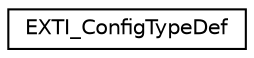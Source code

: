 digraph "Graphical Class Hierarchy"
{
 // LATEX_PDF_SIZE
  edge [fontname="Helvetica",fontsize="10",labelfontname="Helvetica",labelfontsize="10"];
  node [fontname="Helvetica",fontsize="10",shape=record];
  rankdir="LR";
  Node0 [label="EXTI_ConfigTypeDef",height=0.2,width=0.4,color="black", fillcolor="white", style="filled",URL="$structEXTI__ConfigTypeDef.html",tooltip="EXTI Configuration structure definition."];
}
